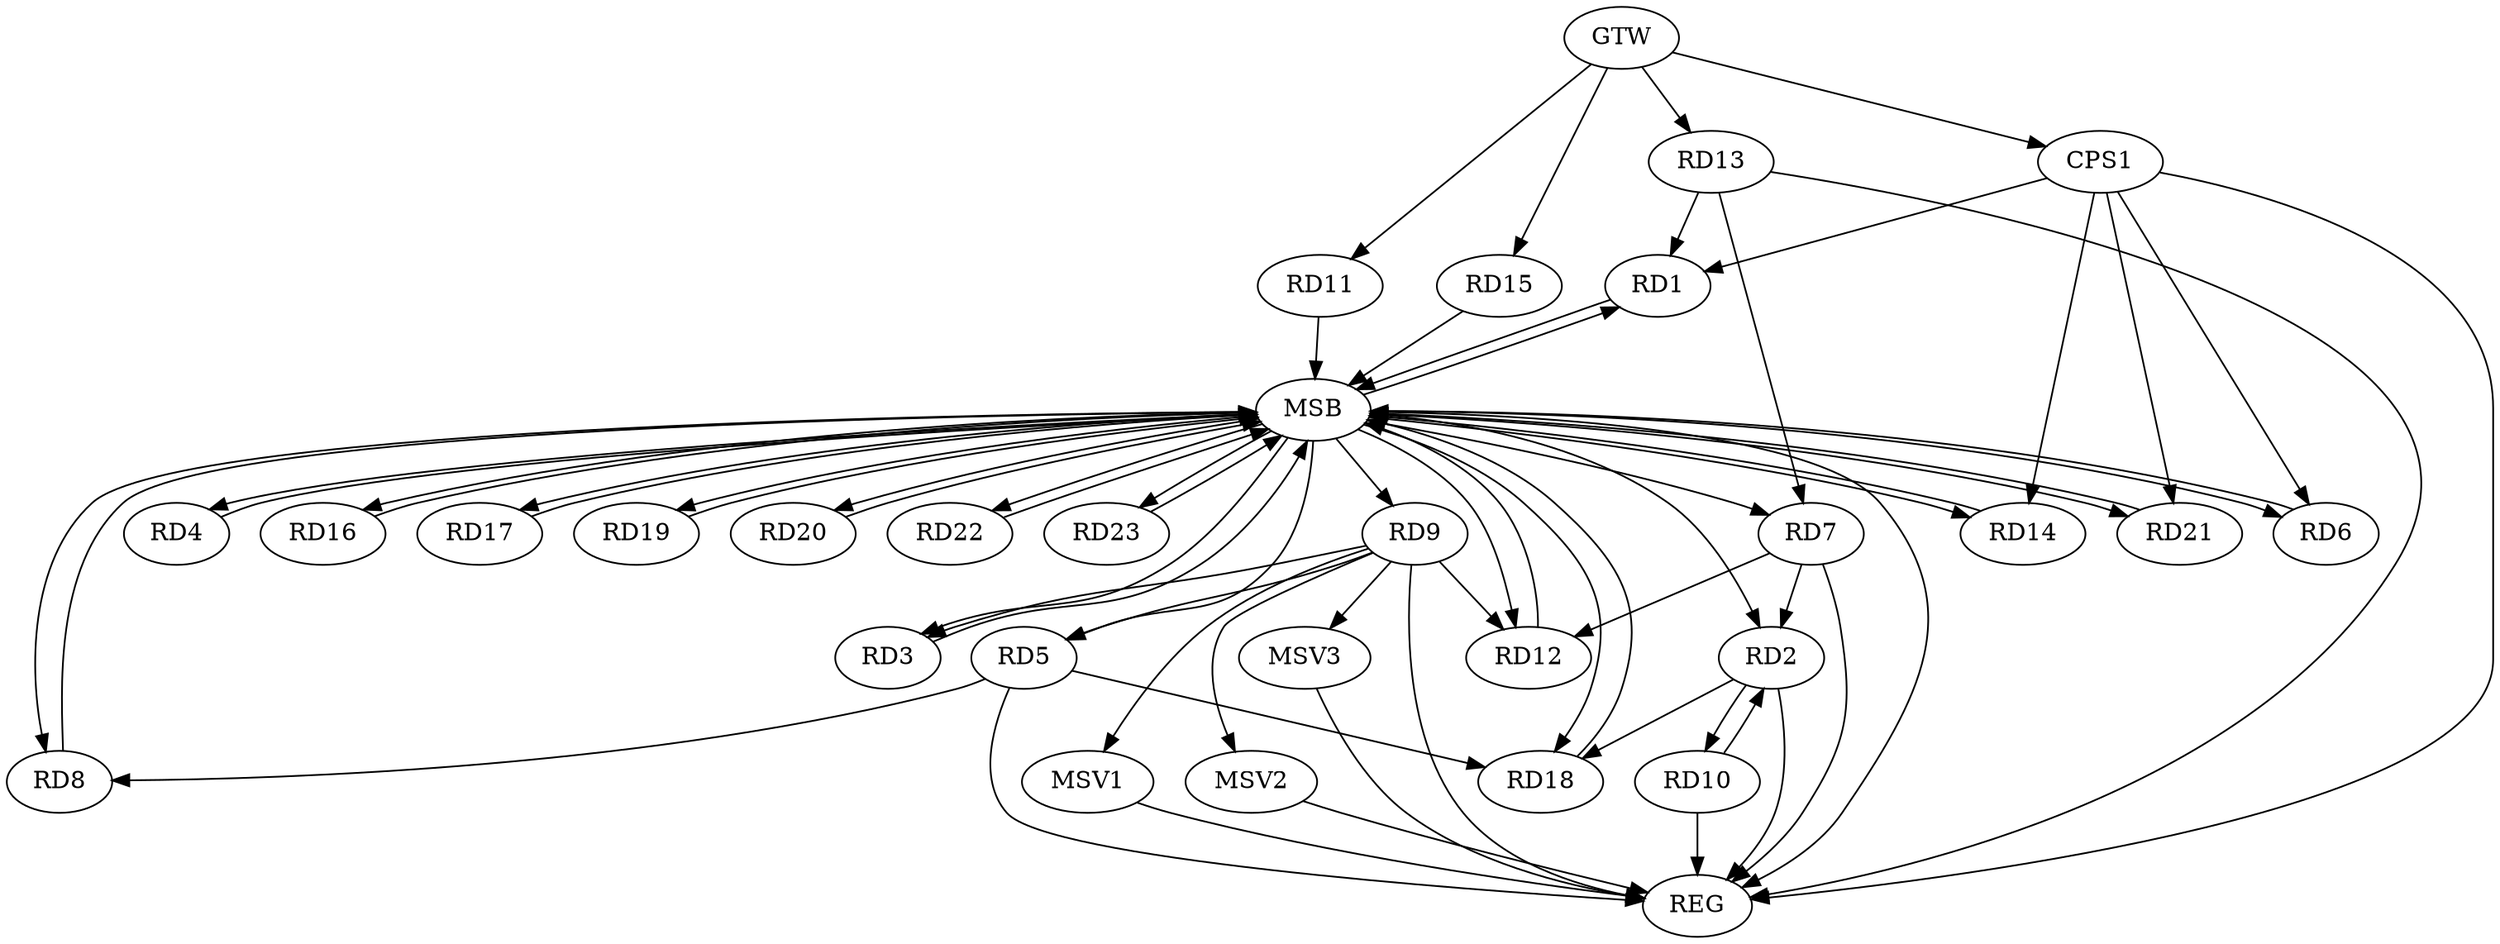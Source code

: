 strict digraph G {
  RD1 [ label="RD1" ];
  RD2 [ label="RD2" ];
  RD3 [ label="RD3" ];
  RD4 [ label="RD4" ];
  RD5 [ label="RD5" ];
  RD6 [ label="RD6" ];
  RD7 [ label="RD7" ];
  RD8 [ label="RD8" ];
  RD9 [ label="RD9" ];
  RD10 [ label="RD10" ];
  RD11 [ label="RD11" ];
  RD12 [ label="RD12" ];
  RD13 [ label="RD13" ];
  RD14 [ label="RD14" ];
  RD15 [ label="RD15" ];
  RD16 [ label="RD16" ];
  RD17 [ label="RD17" ];
  RD18 [ label="RD18" ];
  RD19 [ label="RD19" ];
  RD20 [ label="RD20" ];
  RD21 [ label="RD21" ];
  RD22 [ label="RD22" ];
  RD23 [ label="RD23" ];
  CPS1 [ label="CPS1" ];
  GTW [ label="GTW" ];
  REG [ label="REG" ];
  MSB [ label="MSB" ];
  MSV1 [ label="MSV1" ];
  MSV2 [ label="MSV2" ];
  MSV3 [ label="MSV3" ];
  RD13 -> RD1;
  RD7 -> RD2;
  RD2 -> RD10;
  RD10 -> RD2;
  RD2 -> RD18;
  RD9 -> RD3;
  RD5 -> RD8;
  RD9 -> RD5;
  RD5 -> RD18;
  RD7 -> RD12;
  RD13 -> RD7;
  RD9 -> RD12;
  CPS1 -> RD6;
  CPS1 -> RD21;
  CPS1 -> RD1;
  CPS1 -> RD14;
  GTW -> RD11;
  GTW -> RD13;
  GTW -> RD15;
  GTW -> CPS1;
  RD2 -> REG;
  RD5 -> REG;
  RD7 -> REG;
  RD9 -> REG;
  RD10 -> REG;
  RD13 -> REG;
  CPS1 -> REG;
  RD1 -> MSB;
  MSB -> RD5;
  MSB -> RD12;
  MSB -> RD16;
  MSB -> REG;
  RD3 -> MSB;
  MSB -> RD6;
  MSB -> RD9;
  RD4 -> MSB;
  MSB -> RD1;
  MSB -> RD8;
  RD6 -> MSB;
  RD8 -> MSB;
  MSB -> RD3;
  MSB -> RD7;
  MSB -> RD14;
  RD11 -> MSB;
  MSB -> RD2;
  MSB -> RD4;
  MSB -> RD17;
  RD12 -> MSB;
  MSB -> RD18;
  MSB -> RD19;
  RD14 -> MSB;
  MSB -> RD21;
  RD15 -> MSB;
  RD16 -> MSB;
  MSB -> RD23;
  RD17 -> MSB;
  RD18 -> MSB;
  MSB -> RD22;
  RD19 -> MSB;
  RD20 -> MSB;
  RD21 -> MSB;
  RD22 -> MSB;
  MSB -> RD20;
  RD23 -> MSB;
  RD9 -> MSV1;
  MSV1 -> REG;
  RD9 -> MSV2;
  MSV2 -> REG;
  RD9 -> MSV3;
  MSV3 -> REG;
}
